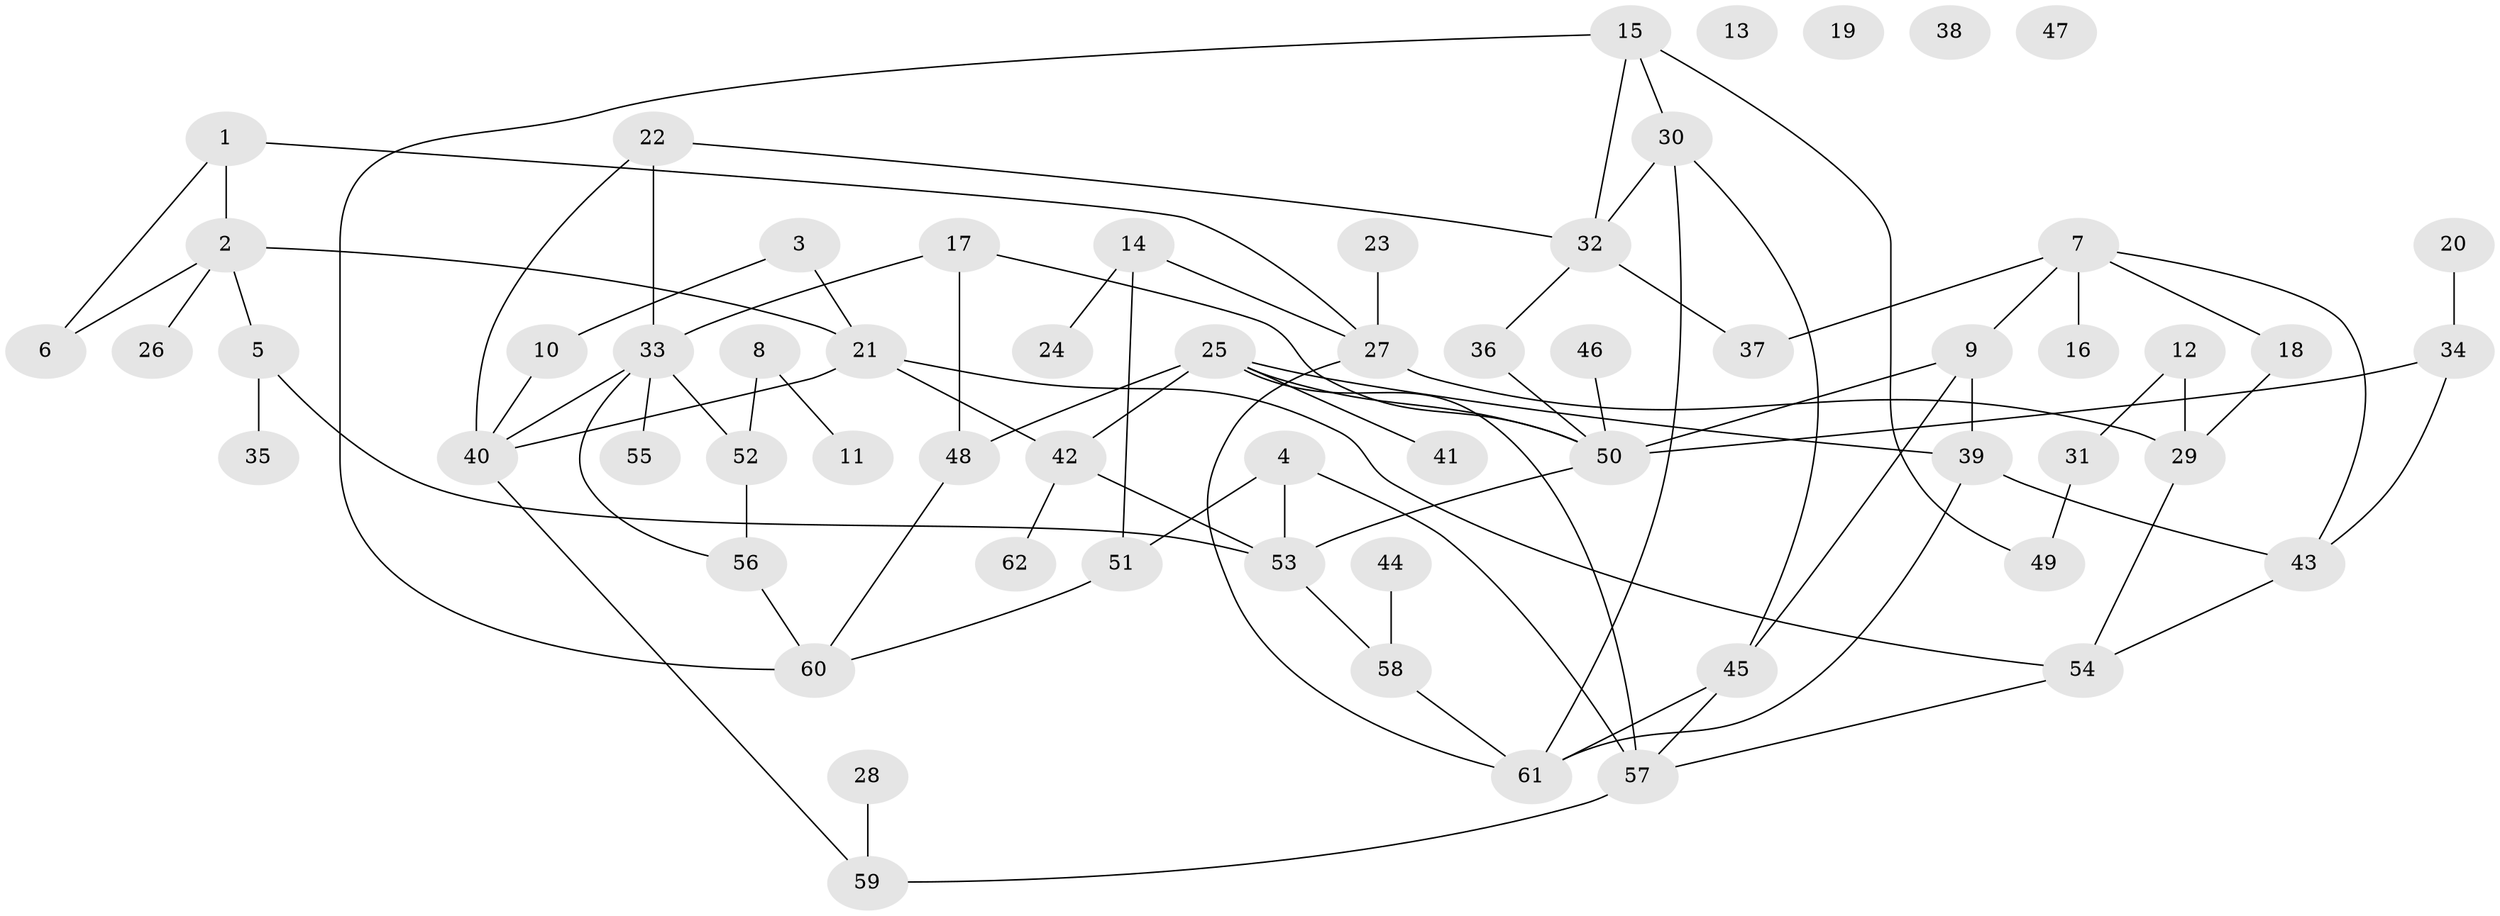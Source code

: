 // Generated by graph-tools (version 1.1) at 2025/25/03/09/25 03:25:19]
// undirected, 62 vertices, 88 edges
graph export_dot {
graph [start="1"]
  node [color=gray90,style=filled];
  1;
  2;
  3;
  4;
  5;
  6;
  7;
  8;
  9;
  10;
  11;
  12;
  13;
  14;
  15;
  16;
  17;
  18;
  19;
  20;
  21;
  22;
  23;
  24;
  25;
  26;
  27;
  28;
  29;
  30;
  31;
  32;
  33;
  34;
  35;
  36;
  37;
  38;
  39;
  40;
  41;
  42;
  43;
  44;
  45;
  46;
  47;
  48;
  49;
  50;
  51;
  52;
  53;
  54;
  55;
  56;
  57;
  58;
  59;
  60;
  61;
  62;
  1 -- 2;
  1 -- 6;
  1 -- 27;
  2 -- 5;
  2 -- 6;
  2 -- 21;
  2 -- 26;
  3 -- 10;
  3 -- 21;
  4 -- 51;
  4 -- 53;
  4 -- 57;
  5 -- 35;
  5 -- 53;
  7 -- 9;
  7 -- 16;
  7 -- 18;
  7 -- 37;
  7 -- 43;
  8 -- 11;
  8 -- 52;
  9 -- 39;
  9 -- 45;
  9 -- 50;
  10 -- 40;
  12 -- 29;
  12 -- 31;
  14 -- 24;
  14 -- 27;
  14 -- 51;
  15 -- 30;
  15 -- 32;
  15 -- 49;
  15 -- 60;
  17 -- 33;
  17 -- 48;
  17 -- 50;
  18 -- 29;
  20 -- 34;
  21 -- 40;
  21 -- 42;
  21 -- 54;
  22 -- 32;
  22 -- 33;
  22 -- 40;
  23 -- 27;
  25 -- 39;
  25 -- 41;
  25 -- 42;
  25 -- 48;
  25 -- 50;
  25 -- 57;
  27 -- 29;
  27 -- 61;
  28 -- 59;
  29 -- 54;
  30 -- 32;
  30 -- 45;
  30 -- 61;
  31 -- 49;
  32 -- 36;
  32 -- 37;
  33 -- 40;
  33 -- 52;
  33 -- 55;
  33 -- 56;
  34 -- 43;
  34 -- 50;
  36 -- 50;
  39 -- 43;
  39 -- 61;
  40 -- 59;
  42 -- 53;
  42 -- 62;
  43 -- 54;
  44 -- 58;
  45 -- 57;
  45 -- 61;
  46 -- 50;
  48 -- 60;
  50 -- 53;
  51 -- 60;
  52 -- 56;
  53 -- 58;
  54 -- 57;
  56 -- 60;
  57 -- 59;
  58 -- 61;
}
